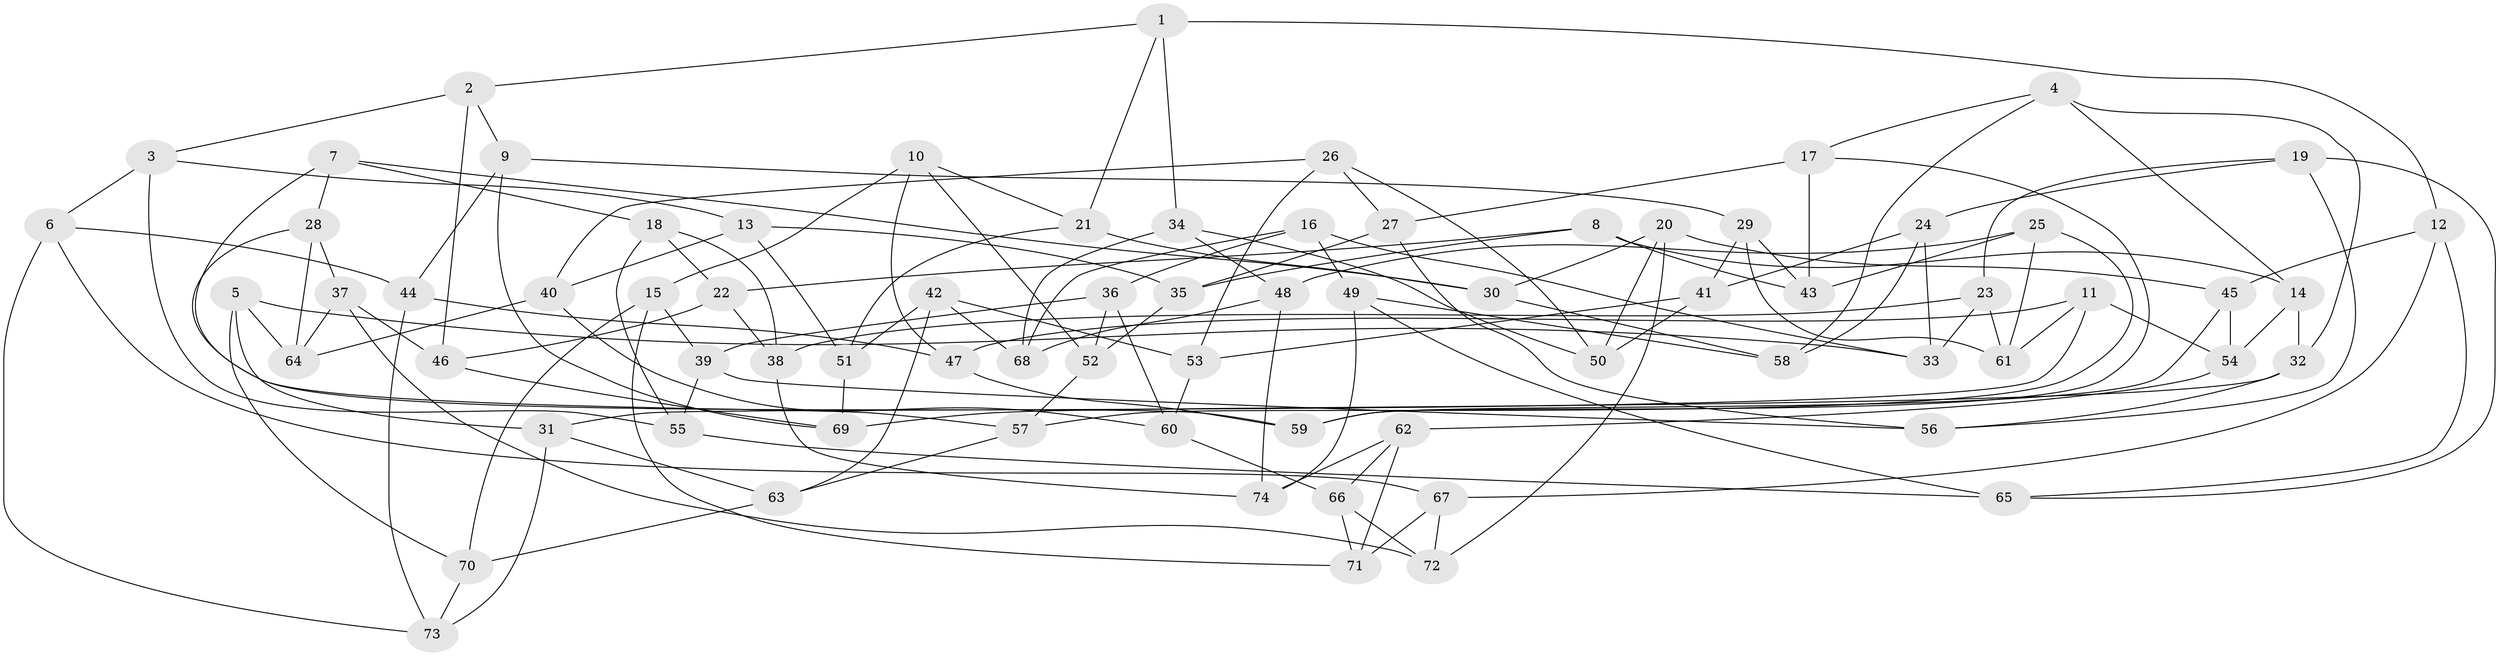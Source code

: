 // coarse degree distribution, {10: 0.3181818181818182, 7: 0.045454545454545456, 6: 0.13636363636363635, 5: 0.045454545454545456, 9: 0.045454545454545456, 12: 0.045454545454545456, 4: 0.22727272727272727, 8: 0.09090909090909091, 3: 0.045454545454545456}
// Generated by graph-tools (version 1.1) at 2025/20/03/04/25 18:20:43]
// undirected, 74 vertices, 148 edges
graph export_dot {
graph [start="1"]
  node [color=gray90,style=filled];
  1;
  2;
  3;
  4;
  5;
  6;
  7;
  8;
  9;
  10;
  11;
  12;
  13;
  14;
  15;
  16;
  17;
  18;
  19;
  20;
  21;
  22;
  23;
  24;
  25;
  26;
  27;
  28;
  29;
  30;
  31;
  32;
  33;
  34;
  35;
  36;
  37;
  38;
  39;
  40;
  41;
  42;
  43;
  44;
  45;
  46;
  47;
  48;
  49;
  50;
  51;
  52;
  53;
  54;
  55;
  56;
  57;
  58;
  59;
  60;
  61;
  62;
  63;
  64;
  65;
  66;
  67;
  68;
  69;
  70;
  71;
  72;
  73;
  74;
  1 -- 34;
  1 -- 21;
  1 -- 12;
  1 -- 2;
  2 -- 3;
  2 -- 9;
  2 -- 46;
  3 -- 13;
  3 -- 6;
  3 -- 55;
  4 -- 32;
  4 -- 17;
  4 -- 58;
  4 -- 14;
  5 -- 70;
  5 -- 31;
  5 -- 33;
  5 -- 64;
  6 -- 67;
  6 -- 73;
  6 -- 44;
  7 -- 30;
  7 -- 18;
  7 -- 59;
  7 -- 28;
  8 -- 14;
  8 -- 22;
  8 -- 35;
  8 -- 43;
  9 -- 29;
  9 -- 44;
  9 -- 69;
  10 -- 52;
  10 -- 15;
  10 -- 47;
  10 -- 21;
  11 -- 31;
  11 -- 47;
  11 -- 61;
  11 -- 54;
  12 -- 65;
  12 -- 45;
  12 -- 67;
  13 -- 40;
  13 -- 51;
  13 -- 35;
  14 -- 54;
  14 -- 32;
  15 -- 39;
  15 -- 70;
  15 -- 71;
  16 -- 49;
  16 -- 33;
  16 -- 36;
  16 -- 68;
  17 -- 43;
  17 -- 59;
  17 -- 27;
  18 -- 38;
  18 -- 55;
  18 -- 22;
  19 -- 65;
  19 -- 56;
  19 -- 24;
  19 -- 23;
  20 -- 30;
  20 -- 72;
  20 -- 45;
  20 -- 50;
  21 -- 51;
  21 -- 30;
  22 -- 46;
  22 -- 38;
  23 -- 33;
  23 -- 38;
  23 -- 61;
  24 -- 41;
  24 -- 33;
  24 -- 58;
  25 -- 48;
  25 -- 61;
  25 -- 43;
  25 -- 57;
  26 -- 53;
  26 -- 27;
  26 -- 40;
  26 -- 50;
  27 -- 35;
  27 -- 56;
  28 -- 37;
  28 -- 57;
  28 -- 64;
  29 -- 43;
  29 -- 61;
  29 -- 41;
  30 -- 58;
  31 -- 73;
  31 -- 63;
  32 -- 56;
  32 -- 69;
  34 -- 68;
  34 -- 50;
  34 -- 48;
  35 -- 52;
  36 -- 52;
  36 -- 60;
  36 -- 39;
  37 -- 46;
  37 -- 72;
  37 -- 64;
  38 -- 74;
  39 -- 55;
  39 -- 56;
  40 -- 64;
  40 -- 60;
  41 -- 50;
  41 -- 53;
  42 -- 53;
  42 -- 51;
  42 -- 68;
  42 -- 63;
  44 -- 47;
  44 -- 73;
  45 -- 54;
  45 -- 59;
  46 -- 69;
  47 -- 59;
  48 -- 74;
  48 -- 68;
  49 -- 74;
  49 -- 65;
  49 -- 58;
  51 -- 69;
  52 -- 57;
  53 -- 60;
  54 -- 62;
  55 -- 65;
  57 -- 63;
  60 -- 66;
  62 -- 66;
  62 -- 71;
  62 -- 74;
  63 -- 70;
  66 -- 72;
  66 -- 71;
  67 -- 72;
  67 -- 71;
  70 -- 73;
}
